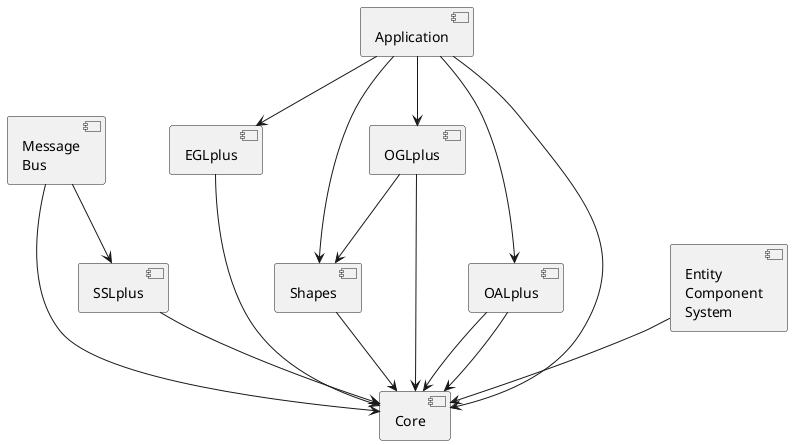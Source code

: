 @startuml

component [Core] as core
component [SSLplus] as sslplus
component [Shapes] as shapes
component [Message\nBus] as msgbus
component [EGLplus] as eglplus
component [OGLplus] as oglplus
component [OALplus] as oalplus
component [Entity\nComponent\nSystem] as ecs
component [Application] as app

sslplus --> core
shapes --> core
msgbus --> sslplus
msgbus --> core
eglplus --> core
oglplus --> core
oglplus --> shapes
oalplus --> core
oalplus --> core
ecs --> core
app --> core
app --> eglplus
app --> oglplus
app --> oalplus
app --> shapes

@enduml
